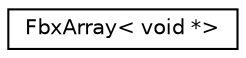 digraph "クラス階層図"
{
  edge [fontname="Helvetica",fontsize="10",labelfontname="Helvetica",labelfontsize="10"];
  node [fontname="Helvetica",fontsize="10",shape=record];
  rankdir="LR";
  Node0 [label="FbxArray\< void *\>",height=0.2,width=0.4,color="black", fillcolor="white", style="filled",URL="$class_fbx_array.html"];
}
